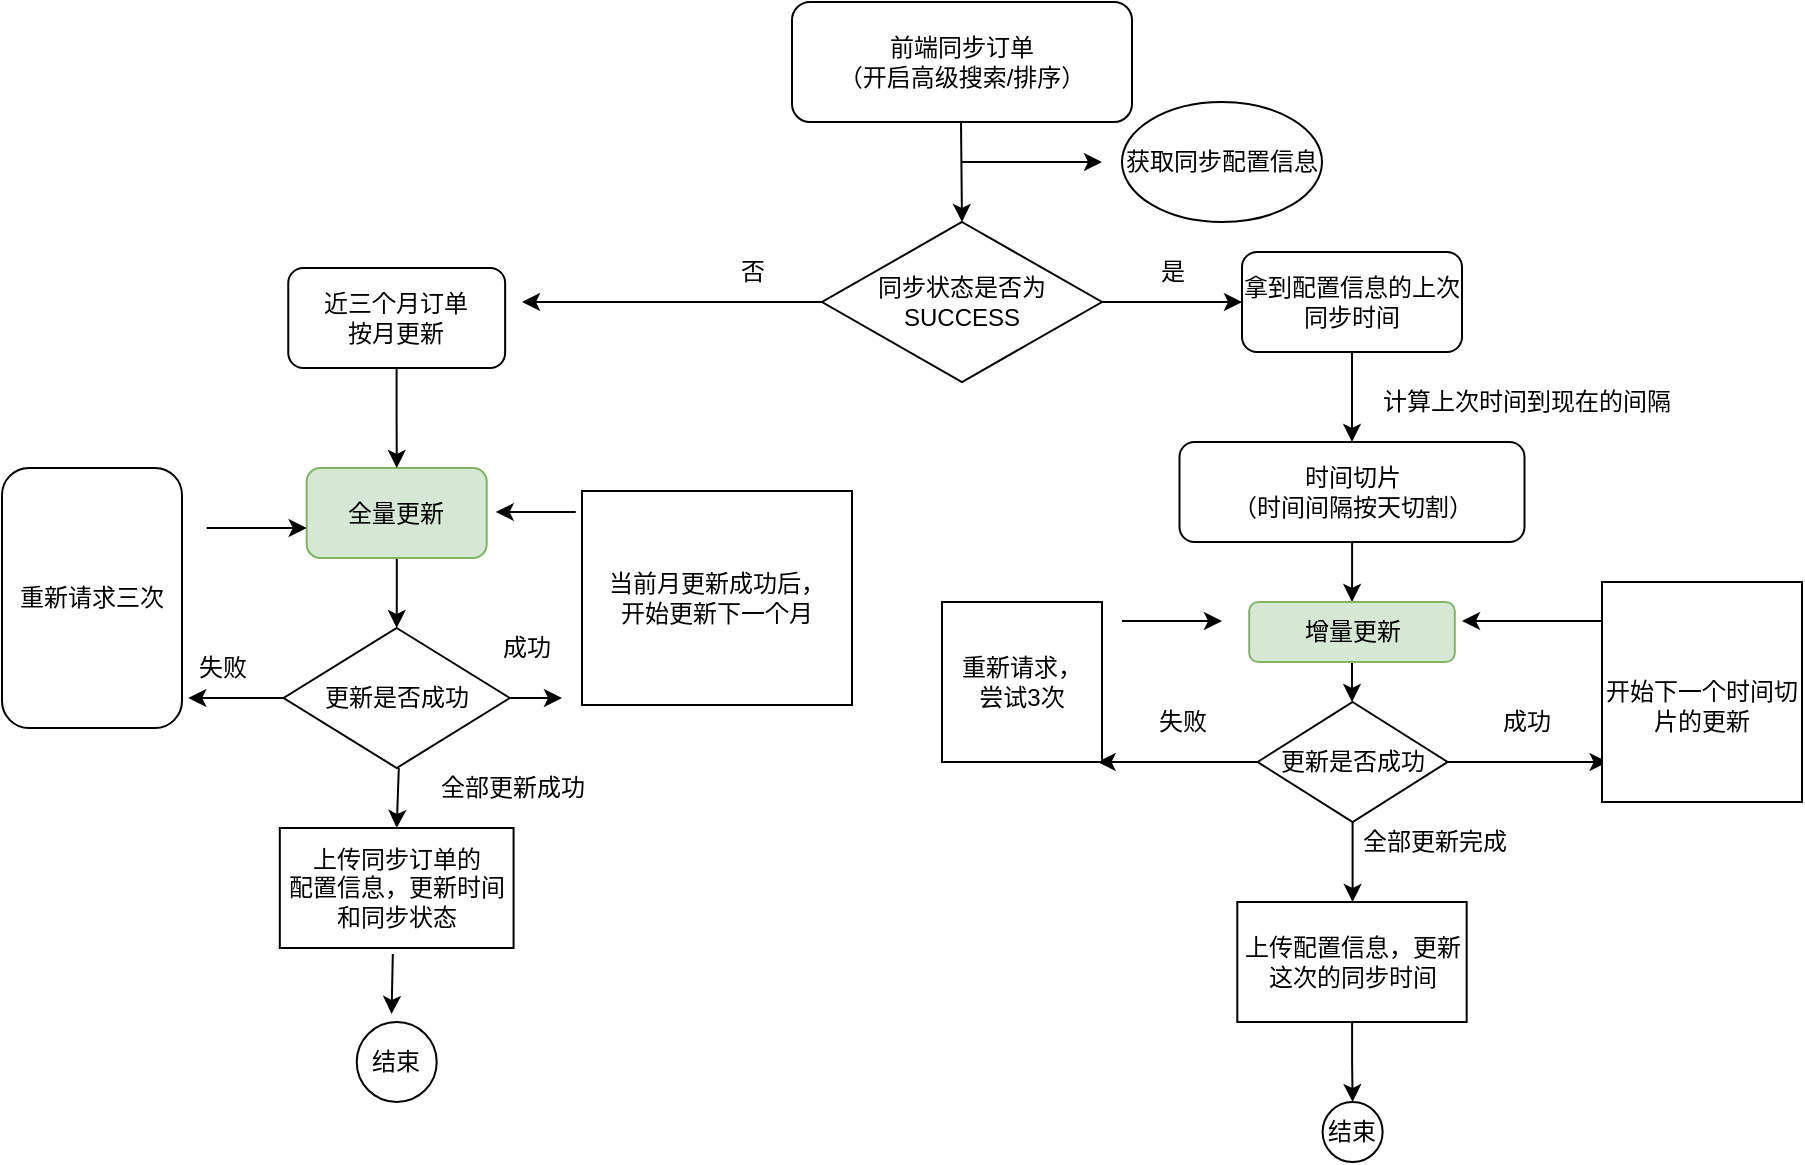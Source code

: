 <mxfile version="12.6.4" type="github">
  <diagram id="Gt4gEfHvbHCjPT9OlNXh" name="第 1 页">
    <mxGraphModel dx="1233" dy="582" grid="1" gridSize="10" guides="1" tooltips="1" connect="1" arrows="1" fold="1" page="0" pageScale="1" pageWidth="827" pageHeight="1169" math="0" shadow="0">
      <root>
        <mxCell id="0"/>
        <mxCell id="1" parent="0"/>
        <mxCell id="QHd8pDaDNauPfVdDqYuc-1" value="前端同步订单&lt;br&gt;（开启高级搜索/排序）" style="rounded=1;whiteSpace=wrap;html=1;" parent="1" vertex="1">
          <mxGeometry x="315" y="10" width="170" height="60" as="geometry"/>
        </mxCell>
        <mxCell id="QHd8pDaDNauPfVdDqYuc-2" value="" style="endArrow=classic;html=1;" parent="1" edge="1">
          <mxGeometry width="50" height="50" relative="1" as="geometry">
            <mxPoint x="399.5" y="70" as="sourcePoint"/>
            <mxPoint x="400" y="120" as="targetPoint"/>
          </mxGeometry>
        </mxCell>
        <mxCell id="QHd8pDaDNauPfVdDqYuc-10" value="" style="endArrow=classic;html=1;" parent="1" edge="1">
          <mxGeometry width="50" height="50" relative="1" as="geometry">
            <mxPoint x="400" y="90" as="sourcePoint"/>
            <mxPoint x="470" y="90" as="targetPoint"/>
          </mxGeometry>
        </mxCell>
        <mxCell id="QHd8pDaDNauPfVdDqYuc-13" value="获取同步配置信息" style="ellipse;whiteSpace=wrap;html=1;" parent="1" vertex="1">
          <mxGeometry x="480" y="60" width="100" height="60" as="geometry"/>
        </mxCell>
        <mxCell id="QHd8pDaDNauPfVdDqYuc-20" value="" style="edgeStyle=orthogonalEdgeStyle;rounded=0;orthogonalLoop=1;jettySize=auto;html=1;" parent="1" source="QHd8pDaDNauPfVdDqYuc-15" target="QHd8pDaDNauPfVdDqYuc-23" edge="1">
          <mxGeometry relative="1" as="geometry">
            <mxPoint x="550" y="160" as="targetPoint"/>
          </mxGeometry>
        </mxCell>
        <mxCell id="QHd8pDaDNauPfVdDqYuc-22" value="" style="edgeStyle=orthogonalEdgeStyle;rounded=0;orthogonalLoop=1;jettySize=auto;html=1;" parent="1" source="QHd8pDaDNauPfVdDqYuc-15" edge="1">
          <mxGeometry relative="1" as="geometry">
            <mxPoint x="180" y="160" as="targetPoint"/>
          </mxGeometry>
        </mxCell>
        <mxCell id="QHd8pDaDNauPfVdDqYuc-15" value="同步状态是否为SUCCESS" style="rhombus;whiteSpace=wrap;html=1;" parent="1" vertex="1">
          <mxGeometry x="330" y="120" width="140" height="80" as="geometry"/>
        </mxCell>
        <mxCell id="QHd8pDaDNauPfVdDqYuc-27" value="" style="edgeStyle=orthogonalEdgeStyle;rounded=0;orthogonalLoop=1;jettySize=auto;html=1;" parent="1" source="QHd8pDaDNauPfVdDqYuc-23" edge="1">
          <mxGeometry relative="1" as="geometry">
            <mxPoint x="595" y="230" as="targetPoint"/>
          </mxGeometry>
        </mxCell>
        <mxCell id="QHd8pDaDNauPfVdDqYuc-23" value="拿到配置信息的上次同步时间" style="rounded=1;whiteSpace=wrap;html=1;" parent="1" vertex="1">
          <mxGeometry x="540" y="135" width="110" height="50" as="geometry"/>
        </mxCell>
        <mxCell id="QHd8pDaDNauPfVdDqYuc-24" value="是" style="text;html=1;align=center;verticalAlign=middle;resizable=0;points=[];autosize=1;" parent="1" vertex="1">
          <mxGeometry x="490" y="135" width="30" height="20" as="geometry"/>
        </mxCell>
        <mxCell id="QHd8pDaDNauPfVdDqYuc-25" value="否" style="text;html=1;align=center;verticalAlign=middle;resizable=0;points=[];autosize=1;" parent="1" vertex="1">
          <mxGeometry x="280" y="135" width="30" height="20" as="geometry"/>
        </mxCell>
        <mxCell id="QHd8pDaDNauPfVdDqYuc-38" value="" style="edgeStyle=orthogonalEdgeStyle;rounded=0;orthogonalLoop=1;jettySize=auto;html=1;" parent="1" source="QHd8pDaDNauPfVdDqYuc-36" target="QHd8pDaDNauPfVdDqYuc-37" edge="1">
          <mxGeometry relative="1" as="geometry"/>
        </mxCell>
        <mxCell id="QHd8pDaDNauPfVdDqYuc-36" value="时间切片&lt;br&gt;（时间间隔按天切割）" style="rounded=1;whiteSpace=wrap;html=1;" parent="1" vertex="1">
          <mxGeometry x="508.75" y="230" width="172.5" height="50" as="geometry"/>
        </mxCell>
        <mxCell id="QHd8pDaDNauPfVdDqYuc-40" value="" style="edgeStyle=orthogonalEdgeStyle;rounded=0;orthogonalLoop=1;jettySize=auto;html=1;exitX=0.5;exitY=1;exitDx=0;exitDy=0;" parent="1" source="QHd8pDaDNauPfVdDqYuc-37" edge="1">
          <mxGeometry relative="1" as="geometry">
            <mxPoint x="595" y="360" as="targetPoint"/>
          </mxGeometry>
        </mxCell>
        <mxCell id="QHd8pDaDNauPfVdDqYuc-37" value="增量更新" style="rounded=1;whiteSpace=wrap;html=1;fillColor=#d5e8d4;strokeColor=#82b366;" parent="1" vertex="1">
          <mxGeometry x="543.59" y="310" width="102.81" height="30" as="geometry"/>
        </mxCell>
        <mxCell id="QHd8pDaDNauPfVdDqYuc-45" value="" style="edgeStyle=orthogonalEdgeStyle;rounded=0;orthogonalLoop=1;jettySize=auto;html=1;" parent="1" source="QHd8pDaDNauPfVdDqYuc-41" edge="1">
          <mxGeometry relative="1" as="geometry">
            <mxPoint x="467.81" y="390" as="targetPoint"/>
          </mxGeometry>
        </mxCell>
        <mxCell id="QHd8pDaDNauPfVdDqYuc-48" value="" style="edgeStyle=orthogonalEdgeStyle;rounded=0;orthogonalLoop=1;jettySize=auto;html=1;" parent="1" source="QHd8pDaDNauPfVdDqYuc-41" edge="1">
          <mxGeometry relative="1" as="geometry">
            <mxPoint x="722.81" y="390" as="targetPoint"/>
          </mxGeometry>
        </mxCell>
        <mxCell id="QHd8pDaDNauPfVdDqYuc-61" value="" style="edgeStyle=orthogonalEdgeStyle;rounded=0;orthogonalLoop=1;jettySize=auto;html=1;" parent="1" source="QHd8pDaDNauPfVdDqYuc-41" edge="1">
          <mxGeometry relative="1" as="geometry">
            <mxPoint x="595.31" y="460" as="targetPoint"/>
          </mxGeometry>
        </mxCell>
        <mxCell id="QHd8pDaDNauPfVdDqYuc-41" value="更新是否成功" style="rhombus;whiteSpace=wrap;html=1;" parent="1" vertex="1">
          <mxGeometry x="547.81" y="360" width="95" height="60" as="geometry"/>
        </mxCell>
        <mxCell id="QHd8pDaDNauPfVdDqYuc-46" value="失败" style="text;html=1;align=center;verticalAlign=middle;resizable=0;points=[];autosize=1;" parent="1" vertex="1">
          <mxGeometry x="490" y="360" width="40" height="20" as="geometry"/>
        </mxCell>
        <mxCell id="QHd8pDaDNauPfVdDqYuc-49" value="成功" style="text;html=1;align=center;verticalAlign=middle;resizable=0;points=[];autosize=1;" parent="1" vertex="1">
          <mxGeometry x="662" y="360" width="40" height="20" as="geometry"/>
        </mxCell>
        <mxCell id="QHd8pDaDNauPfVdDqYuc-51" value="" style="endArrow=classic;html=1;" parent="1" edge="1">
          <mxGeometry width="50" height="50" relative="1" as="geometry">
            <mxPoint x="720" y="319.5" as="sourcePoint"/>
            <mxPoint x="650" y="319.5" as="targetPoint"/>
          </mxGeometry>
        </mxCell>
        <mxCell id="QHd8pDaDNauPfVdDqYuc-55" value="&lt;br&gt;开始下一个时间切片的更新" style="rounded=0;whiteSpace=wrap;html=1;" parent="1" vertex="1">
          <mxGeometry x="720" y="300" width="100" height="110" as="geometry"/>
        </mxCell>
        <mxCell id="QHd8pDaDNauPfVdDqYuc-57" value="重新请求，&lt;br&gt;尝试3次" style="whiteSpace=wrap;html=1;aspect=fixed;" parent="1" vertex="1">
          <mxGeometry x="390" y="310" width="80" height="80" as="geometry"/>
        </mxCell>
        <mxCell id="QHd8pDaDNauPfVdDqYuc-58" value="" style="endArrow=classic;html=1;" parent="1" edge="1">
          <mxGeometry width="50" height="50" relative="1" as="geometry">
            <mxPoint x="480" y="319.5" as="sourcePoint"/>
            <mxPoint x="530" y="319.5" as="targetPoint"/>
          </mxGeometry>
        </mxCell>
        <mxCell id="QHd8pDaDNauPfVdDqYuc-62" value="全部更新完成" style="text;html=1;align=center;verticalAlign=middle;resizable=0;points=[];autosize=1;" parent="1" vertex="1">
          <mxGeometry x="591.25" y="420" width="90" height="20" as="geometry"/>
        </mxCell>
        <mxCell id="QHd8pDaDNauPfVdDqYuc-63" value="结束" style="ellipse;whiteSpace=wrap;html=1;aspect=fixed;" parent="1" vertex="1">
          <mxGeometry x="580.31" y="560" width="30" height="30" as="geometry"/>
        </mxCell>
        <mxCell id="vMBq8Pkii51B8F38cl8o-9" value="" style="edgeStyle=orthogonalEdgeStyle;rounded=0;orthogonalLoop=1;jettySize=auto;html=1;" edge="1" parent="1" source="QHd8pDaDNauPfVdDqYuc-64" target="QHd8pDaDNauPfVdDqYuc-66">
          <mxGeometry relative="1" as="geometry"/>
        </mxCell>
        <mxCell id="QHd8pDaDNauPfVdDqYuc-64" value="全量更新" style="rounded=1;whiteSpace=wrap;html=1;fillColor=#d5e8d4;strokeColor=#82b366;" parent="1" vertex="1">
          <mxGeometry x="72.35" y="243" width="90" height="45" as="geometry"/>
        </mxCell>
        <mxCell id="vMBq8Pkii51B8F38cl8o-12" value="" style="edgeStyle=orthogonalEdgeStyle;rounded=0;orthogonalLoop=1;jettySize=auto;html=1;" edge="1" parent="1" source="QHd8pDaDNauPfVdDqYuc-66">
          <mxGeometry relative="1" as="geometry">
            <mxPoint x="13.13" y="358" as="targetPoint"/>
          </mxGeometry>
        </mxCell>
        <mxCell id="vMBq8Pkii51B8F38cl8o-19" value="" style="edgeStyle=orthogonalEdgeStyle;rounded=0;orthogonalLoop=1;jettySize=auto;html=1;" edge="1" parent="1" source="QHd8pDaDNauPfVdDqYuc-66">
          <mxGeometry relative="1" as="geometry">
            <mxPoint x="200" y="358" as="targetPoint"/>
          </mxGeometry>
        </mxCell>
        <mxCell id="QHd8pDaDNauPfVdDqYuc-66" value="更新是否成功" style="rhombus;whiteSpace=wrap;html=1;" parent="1" vertex="1">
          <mxGeometry x="60.79" y="323" width="113.13" height="70" as="geometry"/>
        </mxCell>
        <mxCell id="QHd8pDaDNauPfVdDqYuc-78" value="上传同步订单的&lt;br&gt;配置信息，更新时间和同步状态" style="rounded=0;whiteSpace=wrap;html=1;" parent="1" vertex="1">
          <mxGeometry x="58.91" y="423" width="116.88" height="60" as="geometry"/>
        </mxCell>
        <mxCell id="QHd8pDaDNauPfVdDqYuc-81" value="" style="endArrow=classic;html=1;entryX=0.5;entryY=0;entryDx=0;entryDy=0;" parent="1" target="QHd8pDaDNauPfVdDqYuc-78" edge="1">
          <mxGeometry width="50" height="50" relative="1" as="geometry">
            <mxPoint x="118.41" y="393" as="sourcePoint"/>
            <mxPoint x="118.79" y="413" as="targetPoint"/>
          </mxGeometry>
        </mxCell>
        <mxCell id="QHd8pDaDNauPfVdDqYuc-82" value="全部更新成功" style="text;html=1;align=center;verticalAlign=middle;resizable=0;points=[];autosize=1;" parent="1" vertex="1">
          <mxGeometry x="130" y="393" width="90" height="20" as="geometry"/>
        </mxCell>
        <mxCell id="QHd8pDaDNauPfVdDqYuc-85" value="结束" style="ellipse;whiteSpace=wrap;html=1;aspect=fixed;" parent="1" vertex="1">
          <mxGeometry x="97.35" y="520" width="40" height="40" as="geometry"/>
        </mxCell>
        <mxCell id="liuJyPJHRZkNZIjXHChT-1" value="" style="endArrow=classic;html=1;" parent="1" edge="1">
          <mxGeometry width="50" height="50" relative="1" as="geometry">
            <mxPoint x="115.41" y="486" as="sourcePoint"/>
            <mxPoint x="114.79" y="516" as="targetPoint"/>
          </mxGeometry>
        </mxCell>
        <mxCell id="vMBq8Pkii51B8F38cl8o-3" value="计算上次时间到现在的间隔" style="text;html=1;align=center;verticalAlign=middle;resizable=0;points=[];autosize=1;" vertex="1" parent="1">
          <mxGeometry x="602" y="200" width="160" height="20" as="geometry"/>
        </mxCell>
        <mxCell id="vMBq8Pkii51B8F38cl8o-7" value="" style="edgeStyle=orthogonalEdgeStyle;rounded=0;orthogonalLoop=1;jettySize=auto;html=1;" edge="1" parent="1" source="vMBq8Pkii51B8F38cl8o-6" target="QHd8pDaDNauPfVdDqYuc-64">
          <mxGeometry relative="1" as="geometry"/>
        </mxCell>
        <mxCell id="vMBq8Pkii51B8F38cl8o-6" value="近三个月订单&lt;br&gt;按月更新" style="rounded=1;whiteSpace=wrap;html=1;" vertex="1" parent="1">
          <mxGeometry x="63.13" y="143" width="108.44" height="50" as="geometry"/>
        </mxCell>
        <mxCell id="vMBq8Pkii51B8F38cl8o-13" value="失败&lt;br&gt;" style="text;html=1;align=center;verticalAlign=middle;resizable=0;points=[];autosize=1;" vertex="1" parent="1">
          <mxGeometry x="10" y="333" width="40" height="20" as="geometry"/>
        </mxCell>
        <mxCell id="vMBq8Pkii51B8F38cl8o-14" value="重新请求三次" style="rounded=1;whiteSpace=wrap;html=1;" vertex="1" parent="1">
          <mxGeometry x="-80" y="243" width="90" height="130" as="geometry"/>
        </mxCell>
        <mxCell id="vMBq8Pkii51B8F38cl8o-16" value="" style="endArrow=classic;html=1;" edge="1" parent="1">
          <mxGeometry width="50" height="50" relative="1" as="geometry">
            <mxPoint x="22.35" y="273" as="sourcePoint"/>
            <mxPoint x="72.35" y="273" as="targetPoint"/>
          </mxGeometry>
        </mxCell>
        <mxCell id="vMBq8Pkii51B8F38cl8o-22" value="当前月更新成功后，&lt;br&gt;开始更新下一个月" style="rounded=0;whiteSpace=wrap;html=1;" vertex="1" parent="1">
          <mxGeometry x="210" y="254.5" width="135" height="107" as="geometry"/>
        </mxCell>
        <mxCell id="vMBq8Pkii51B8F38cl8o-23" value="" style="edgeStyle=orthogonalEdgeStyle;rounded=0;orthogonalLoop=1;jettySize=auto;html=1;" edge="1" parent="1">
          <mxGeometry relative="1" as="geometry">
            <mxPoint x="206.88" y="265" as="sourcePoint"/>
            <mxPoint x="166.88" y="265" as="targetPoint"/>
            <Array as="points">
              <mxPoint x="186.88" y="265"/>
              <mxPoint x="186.88" y="265"/>
            </Array>
          </mxGeometry>
        </mxCell>
        <mxCell id="vMBq8Pkii51B8F38cl8o-26" value="成功" style="text;html=1;align=center;verticalAlign=middle;resizable=0;points=[];autosize=1;" vertex="1" parent="1">
          <mxGeometry x="162.35" y="323" width="40" height="20" as="geometry"/>
        </mxCell>
        <mxCell id="vMBq8Pkii51B8F38cl8o-29" value="" style="edgeStyle=orthogonalEdgeStyle;rounded=0;orthogonalLoop=1;jettySize=auto;html=1;entryX=0.5;entryY=0;entryDx=0;entryDy=0;" edge="1" parent="1" source="vMBq8Pkii51B8F38cl8o-27" target="QHd8pDaDNauPfVdDqYuc-63">
          <mxGeometry relative="1" as="geometry">
            <mxPoint x="595" y="520" as="targetPoint"/>
          </mxGeometry>
        </mxCell>
        <mxCell id="vMBq8Pkii51B8F38cl8o-27" value="上传配置信息，更新这次的同步时间" style="rounded=0;whiteSpace=wrap;html=1;" vertex="1" parent="1">
          <mxGeometry x="537.65" y="460" width="114.69" height="60" as="geometry"/>
        </mxCell>
      </root>
    </mxGraphModel>
  </diagram>
</mxfile>
